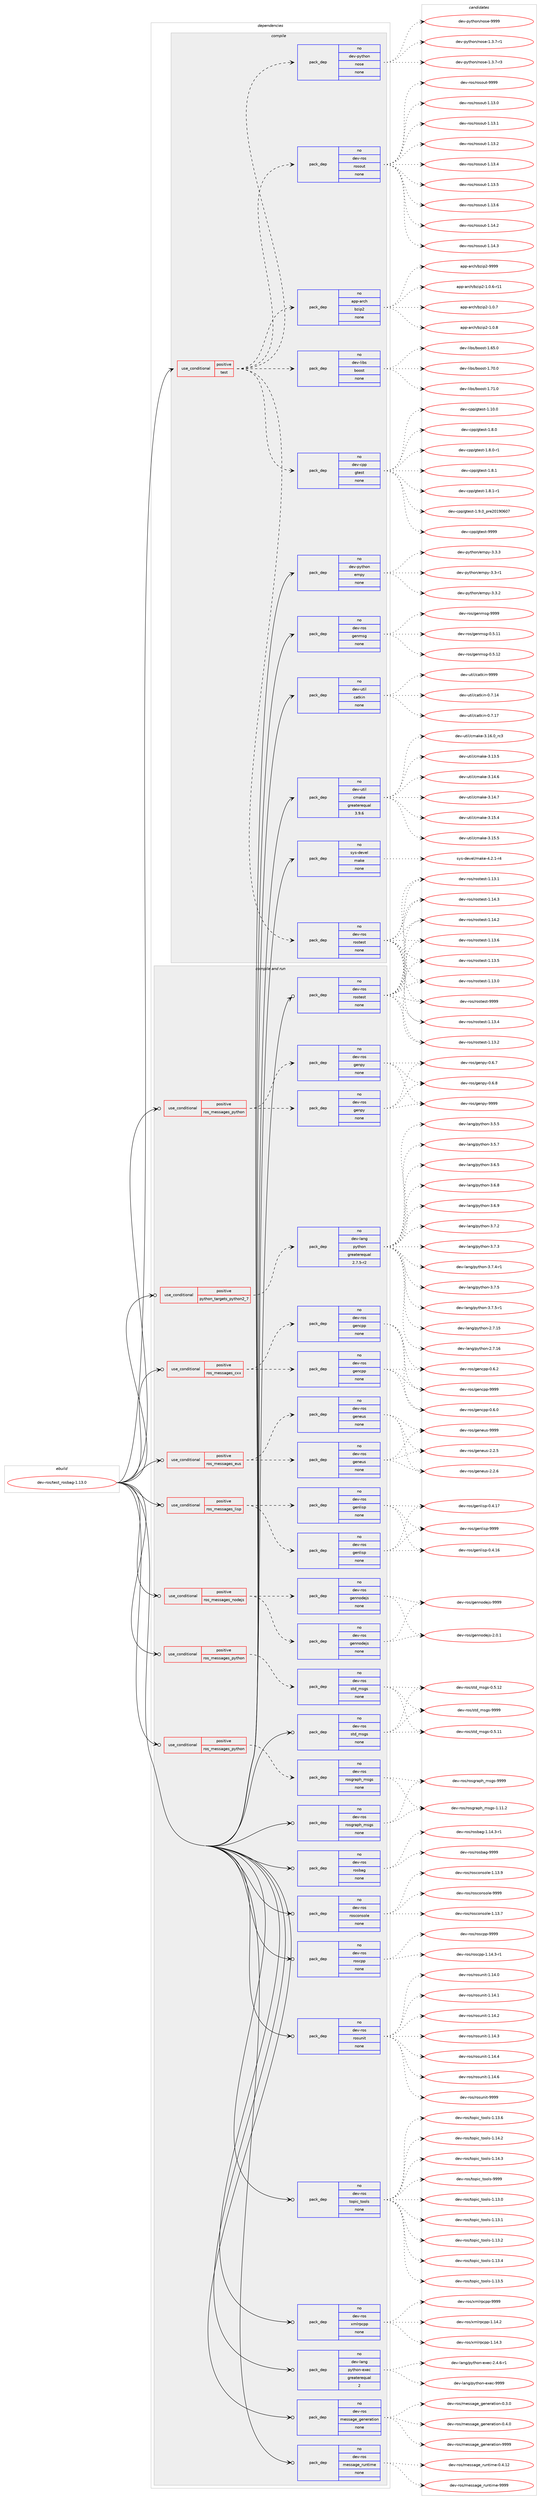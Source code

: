 digraph prolog {

# *************
# Graph options
# *************

newrank=true;
concentrate=true;
compound=true;
graph [rankdir=LR,fontname=Helvetica,fontsize=10,ranksep=1.5];#, ranksep=2.5, nodesep=0.2];
edge  [arrowhead=vee];
node  [fontname=Helvetica,fontsize=10];

# **********
# The ebuild
# **********

subgraph cluster_leftcol {
color=gray;
rank=same;
label=<<i>ebuild</i>>;
id [label="dev-ros/test_rosbag-1.13.0", color=red, width=4, href="../dev-ros/test_rosbag-1.13.0.svg"];
}

# ****************
# The dependencies
# ****************

subgraph cluster_midcol {
color=gray;
label=<<i>dependencies</i>>;
subgraph cluster_compile {
fillcolor="#eeeeee";
style=filled;
label=<<i>compile</i>>;
subgraph cond155641 {
dependency668220 [label=<<TABLE BORDER="0" CELLBORDER="1" CELLSPACING="0" CELLPADDING="4"><TR><TD ROWSPAN="3" CELLPADDING="10">use_conditional</TD></TR><TR><TD>positive</TD></TR><TR><TD>test</TD></TR></TABLE>>, shape=none, color=red];
subgraph pack500673 {
dependency668221 [label=<<TABLE BORDER="0" CELLBORDER="1" CELLSPACING="0" CELLPADDING="4" WIDTH="220"><TR><TD ROWSPAN="6" CELLPADDING="30">pack_dep</TD></TR><TR><TD WIDTH="110">no</TD></TR><TR><TD>dev-libs</TD></TR><TR><TD>boost</TD></TR><TR><TD>none</TD></TR><TR><TD></TD></TR></TABLE>>, shape=none, color=blue];
}
dependency668220:e -> dependency668221:w [weight=20,style="dashed",arrowhead="vee"];
subgraph pack500674 {
dependency668222 [label=<<TABLE BORDER="0" CELLBORDER="1" CELLSPACING="0" CELLPADDING="4" WIDTH="220"><TR><TD ROWSPAN="6" CELLPADDING="30">pack_dep</TD></TR><TR><TD WIDTH="110">no</TD></TR><TR><TD>app-arch</TD></TR><TR><TD>bzip2</TD></TR><TR><TD>none</TD></TR><TR><TD></TD></TR></TABLE>>, shape=none, color=blue];
}
dependency668220:e -> dependency668222:w [weight=20,style="dashed",arrowhead="vee"];
subgraph pack500675 {
dependency668223 [label=<<TABLE BORDER="0" CELLBORDER="1" CELLSPACING="0" CELLPADDING="4" WIDTH="220"><TR><TD ROWSPAN="6" CELLPADDING="30">pack_dep</TD></TR><TR><TD WIDTH="110">no</TD></TR><TR><TD>dev-ros</TD></TR><TR><TD>rosout</TD></TR><TR><TD>none</TD></TR><TR><TD></TD></TR></TABLE>>, shape=none, color=blue];
}
dependency668220:e -> dependency668223:w [weight=20,style="dashed",arrowhead="vee"];
subgraph pack500676 {
dependency668224 [label=<<TABLE BORDER="0" CELLBORDER="1" CELLSPACING="0" CELLPADDING="4" WIDTH="220"><TR><TD ROWSPAN="6" CELLPADDING="30">pack_dep</TD></TR><TR><TD WIDTH="110">no</TD></TR><TR><TD>dev-python</TD></TR><TR><TD>nose</TD></TR><TR><TD>none</TD></TR><TR><TD></TD></TR></TABLE>>, shape=none, color=blue];
}
dependency668220:e -> dependency668224:w [weight=20,style="dashed",arrowhead="vee"];
subgraph pack500677 {
dependency668225 [label=<<TABLE BORDER="0" CELLBORDER="1" CELLSPACING="0" CELLPADDING="4" WIDTH="220"><TR><TD ROWSPAN="6" CELLPADDING="30">pack_dep</TD></TR><TR><TD WIDTH="110">no</TD></TR><TR><TD>dev-ros</TD></TR><TR><TD>rostest</TD></TR><TR><TD>none</TD></TR><TR><TD></TD></TR></TABLE>>, shape=none, color=blue];
}
dependency668220:e -> dependency668225:w [weight=20,style="dashed",arrowhead="vee"];
subgraph pack500678 {
dependency668226 [label=<<TABLE BORDER="0" CELLBORDER="1" CELLSPACING="0" CELLPADDING="4" WIDTH="220"><TR><TD ROWSPAN="6" CELLPADDING="30">pack_dep</TD></TR><TR><TD WIDTH="110">no</TD></TR><TR><TD>dev-cpp</TD></TR><TR><TD>gtest</TD></TR><TR><TD>none</TD></TR><TR><TD></TD></TR></TABLE>>, shape=none, color=blue];
}
dependency668220:e -> dependency668226:w [weight=20,style="dashed",arrowhead="vee"];
}
id:e -> dependency668220:w [weight=20,style="solid",arrowhead="vee"];
subgraph pack500679 {
dependency668227 [label=<<TABLE BORDER="0" CELLBORDER="1" CELLSPACING="0" CELLPADDING="4" WIDTH="220"><TR><TD ROWSPAN="6" CELLPADDING="30">pack_dep</TD></TR><TR><TD WIDTH="110">no</TD></TR><TR><TD>dev-python</TD></TR><TR><TD>empy</TD></TR><TR><TD>none</TD></TR><TR><TD></TD></TR></TABLE>>, shape=none, color=blue];
}
id:e -> dependency668227:w [weight=20,style="solid",arrowhead="vee"];
subgraph pack500680 {
dependency668228 [label=<<TABLE BORDER="0" CELLBORDER="1" CELLSPACING="0" CELLPADDING="4" WIDTH="220"><TR><TD ROWSPAN="6" CELLPADDING="30">pack_dep</TD></TR><TR><TD WIDTH="110">no</TD></TR><TR><TD>dev-ros</TD></TR><TR><TD>genmsg</TD></TR><TR><TD>none</TD></TR><TR><TD></TD></TR></TABLE>>, shape=none, color=blue];
}
id:e -> dependency668228:w [weight=20,style="solid",arrowhead="vee"];
subgraph pack500681 {
dependency668229 [label=<<TABLE BORDER="0" CELLBORDER="1" CELLSPACING="0" CELLPADDING="4" WIDTH="220"><TR><TD ROWSPAN="6" CELLPADDING="30">pack_dep</TD></TR><TR><TD WIDTH="110">no</TD></TR><TR><TD>dev-util</TD></TR><TR><TD>catkin</TD></TR><TR><TD>none</TD></TR><TR><TD></TD></TR></TABLE>>, shape=none, color=blue];
}
id:e -> dependency668229:w [weight=20,style="solid",arrowhead="vee"];
subgraph pack500682 {
dependency668230 [label=<<TABLE BORDER="0" CELLBORDER="1" CELLSPACING="0" CELLPADDING="4" WIDTH="220"><TR><TD ROWSPAN="6" CELLPADDING="30">pack_dep</TD></TR><TR><TD WIDTH="110">no</TD></TR><TR><TD>dev-util</TD></TR><TR><TD>cmake</TD></TR><TR><TD>greaterequal</TD></TR><TR><TD>3.9.6</TD></TR></TABLE>>, shape=none, color=blue];
}
id:e -> dependency668230:w [weight=20,style="solid",arrowhead="vee"];
subgraph pack500683 {
dependency668231 [label=<<TABLE BORDER="0" CELLBORDER="1" CELLSPACING="0" CELLPADDING="4" WIDTH="220"><TR><TD ROWSPAN="6" CELLPADDING="30">pack_dep</TD></TR><TR><TD WIDTH="110">no</TD></TR><TR><TD>sys-devel</TD></TR><TR><TD>make</TD></TR><TR><TD>none</TD></TR><TR><TD></TD></TR></TABLE>>, shape=none, color=blue];
}
id:e -> dependency668231:w [weight=20,style="solid",arrowhead="vee"];
}
subgraph cluster_compileandrun {
fillcolor="#eeeeee";
style=filled;
label=<<i>compile and run</i>>;
subgraph cond155642 {
dependency668232 [label=<<TABLE BORDER="0" CELLBORDER="1" CELLSPACING="0" CELLPADDING="4"><TR><TD ROWSPAN="3" CELLPADDING="10">use_conditional</TD></TR><TR><TD>positive</TD></TR><TR><TD>python_targets_python2_7</TD></TR></TABLE>>, shape=none, color=red];
subgraph pack500684 {
dependency668233 [label=<<TABLE BORDER="0" CELLBORDER="1" CELLSPACING="0" CELLPADDING="4" WIDTH="220"><TR><TD ROWSPAN="6" CELLPADDING="30">pack_dep</TD></TR><TR><TD WIDTH="110">no</TD></TR><TR><TD>dev-lang</TD></TR><TR><TD>python</TD></TR><TR><TD>greaterequal</TD></TR><TR><TD>2.7.5-r2</TD></TR></TABLE>>, shape=none, color=blue];
}
dependency668232:e -> dependency668233:w [weight=20,style="dashed",arrowhead="vee"];
}
id:e -> dependency668232:w [weight=20,style="solid",arrowhead="odotvee"];
subgraph cond155643 {
dependency668234 [label=<<TABLE BORDER="0" CELLBORDER="1" CELLSPACING="0" CELLPADDING="4"><TR><TD ROWSPAN="3" CELLPADDING="10">use_conditional</TD></TR><TR><TD>positive</TD></TR><TR><TD>ros_messages_cxx</TD></TR></TABLE>>, shape=none, color=red];
subgraph pack500685 {
dependency668235 [label=<<TABLE BORDER="0" CELLBORDER="1" CELLSPACING="0" CELLPADDING="4" WIDTH="220"><TR><TD ROWSPAN="6" CELLPADDING="30">pack_dep</TD></TR><TR><TD WIDTH="110">no</TD></TR><TR><TD>dev-ros</TD></TR><TR><TD>gencpp</TD></TR><TR><TD>none</TD></TR><TR><TD></TD></TR></TABLE>>, shape=none, color=blue];
}
dependency668234:e -> dependency668235:w [weight=20,style="dashed",arrowhead="vee"];
subgraph pack500686 {
dependency668236 [label=<<TABLE BORDER="0" CELLBORDER="1" CELLSPACING="0" CELLPADDING="4" WIDTH="220"><TR><TD ROWSPAN="6" CELLPADDING="30">pack_dep</TD></TR><TR><TD WIDTH="110">no</TD></TR><TR><TD>dev-ros</TD></TR><TR><TD>gencpp</TD></TR><TR><TD>none</TD></TR><TR><TD></TD></TR></TABLE>>, shape=none, color=blue];
}
dependency668234:e -> dependency668236:w [weight=20,style="dashed",arrowhead="vee"];
}
id:e -> dependency668234:w [weight=20,style="solid",arrowhead="odotvee"];
subgraph cond155644 {
dependency668237 [label=<<TABLE BORDER="0" CELLBORDER="1" CELLSPACING="0" CELLPADDING="4"><TR><TD ROWSPAN="3" CELLPADDING="10">use_conditional</TD></TR><TR><TD>positive</TD></TR><TR><TD>ros_messages_eus</TD></TR></TABLE>>, shape=none, color=red];
subgraph pack500687 {
dependency668238 [label=<<TABLE BORDER="0" CELLBORDER="1" CELLSPACING="0" CELLPADDING="4" WIDTH="220"><TR><TD ROWSPAN="6" CELLPADDING="30">pack_dep</TD></TR><TR><TD WIDTH="110">no</TD></TR><TR><TD>dev-ros</TD></TR><TR><TD>geneus</TD></TR><TR><TD>none</TD></TR><TR><TD></TD></TR></TABLE>>, shape=none, color=blue];
}
dependency668237:e -> dependency668238:w [weight=20,style="dashed",arrowhead="vee"];
subgraph pack500688 {
dependency668239 [label=<<TABLE BORDER="0" CELLBORDER="1" CELLSPACING="0" CELLPADDING="4" WIDTH="220"><TR><TD ROWSPAN="6" CELLPADDING="30">pack_dep</TD></TR><TR><TD WIDTH="110">no</TD></TR><TR><TD>dev-ros</TD></TR><TR><TD>geneus</TD></TR><TR><TD>none</TD></TR><TR><TD></TD></TR></TABLE>>, shape=none, color=blue];
}
dependency668237:e -> dependency668239:w [weight=20,style="dashed",arrowhead="vee"];
}
id:e -> dependency668237:w [weight=20,style="solid",arrowhead="odotvee"];
subgraph cond155645 {
dependency668240 [label=<<TABLE BORDER="0" CELLBORDER="1" CELLSPACING="0" CELLPADDING="4"><TR><TD ROWSPAN="3" CELLPADDING="10">use_conditional</TD></TR><TR><TD>positive</TD></TR><TR><TD>ros_messages_lisp</TD></TR></TABLE>>, shape=none, color=red];
subgraph pack500689 {
dependency668241 [label=<<TABLE BORDER="0" CELLBORDER="1" CELLSPACING="0" CELLPADDING="4" WIDTH="220"><TR><TD ROWSPAN="6" CELLPADDING="30">pack_dep</TD></TR><TR><TD WIDTH="110">no</TD></TR><TR><TD>dev-ros</TD></TR><TR><TD>genlisp</TD></TR><TR><TD>none</TD></TR><TR><TD></TD></TR></TABLE>>, shape=none, color=blue];
}
dependency668240:e -> dependency668241:w [weight=20,style="dashed",arrowhead="vee"];
subgraph pack500690 {
dependency668242 [label=<<TABLE BORDER="0" CELLBORDER="1" CELLSPACING="0" CELLPADDING="4" WIDTH="220"><TR><TD ROWSPAN="6" CELLPADDING="30">pack_dep</TD></TR><TR><TD WIDTH="110">no</TD></TR><TR><TD>dev-ros</TD></TR><TR><TD>genlisp</TD></TR><TR><TD>none</TD></TR><TR><TD></TD></TR></TABLE>>, shape=none, color=blue];
}
dependency668240:e -> dependency668242:w [weight=20,style="dashed",arrowhead="vee"];
}
id:e -> dependency668240:w [weight=20,style="solid",arrowhead="odotvee"];
subgraph cond155646 {
dependency668243 [label=<<TABLE BORDER="0" CELLBORDER="1" CELLSPACING="0" CELLPADDING="4"><TR><TD ROWSPAN="3" CELLPADDING="10">use_conditional</TD></TR><TR><TD>positive</TD></TR><TR><TD>ros_messages_nodejs</TD></TR></TABLE>>, shape=none, color=red];
subgraph pack500691 {
dependency668244 [label=<<TABLE BORDER="0" CELLBORDER="1" CELLSPACING="0" CELLPADDING="4" WIDTH="220"><TR><TD ROWSPAN="6" CELLPADDING="30">pack_dep</TD></TR><TR><TD WIDTH="110">no</TD></TR><TR><TD>dev-ros</TD></TR><TR><TD>gennodejs</TD></TR><TR><TD>none</TD></TR><TR><TD></TD></TR></TABLE>>, shape=none, color=blue];
}
dependency668243:e -> dependency668244:w [weight=20,style="dashed",arrowhead="vee"];
subgraph pack500692 {
dependency668245 [label=<<TABLE BORDER="0" CELLBORDER="1" CELLSPACING="0" CELLPADDING="4" WIDTH="220"><TR><TD ROWSPAN="6" CELLPADDING="30">pack_dep</TD></TR><TR><TD WIDTH="110">no</TD></TR><TR><TD>dev-ros</TD></TR><TR><TD>gennodejs</TD></TR><TR><TD>none</TD></TR><TR><TD></TD></TR></TABLE>>, shape=none, color=blue];
}
dependency668243:e -> dependency668245:w [weight=20,style="dashed",arrowhead="vee"];
}
id:e -> dependency668243:w [weight=20,style="solid",arrowhead="odotvee"];
subgraph cond155647 {
dependency668246 [label=<<TABLE BORDER="0" CELLBORDER="1" CELLSPACING="0" CELLPADDING="4"><TR><TD ROWSPAN="3" CELLPADDING="10">use_conditional</TD></TR><TR><TD>positive</TD></TR><TR><TD>ros_messages_python</TD></TR></TABLE>>, shape=none, color=red];
subgraph pack500693 {
dependency668247 [label=<<TABLE BORDER="0" CELLBORDER="1" CELLSPACING="0" CELLPADDING="4" WIDTH="220"><TR><TD ROWSPAN="6" CELLPADDING="30">pack_dep</TD></TR><TR><TD WIDTH="110">no</TD></TR><TR><TD>dev-ros</TD></TR><TR><TD>genpy</TD></TR><TR><TD>none</TD></TR><TR><TD></TD></TR></TABLE>>, shape=none, color=blue];
}
dependency668246:e -> dependency668247:w [weight=20,style="dashed",arrowhead="vee"];
subgraph pack500694 {
dependency668248 [label=<<TABLE BORDER="0" CELLBORDER="1" CELLSPACING="0" CELLPADDING="4" WIDTH="220"><TR><TD ROWSPAN="6" CELLPADDING="30">pack_dep</TD></TR><TR><TD WIDTH="110">no</TD></TR><TR><TD>dev-ros</TD></TR><TR><TD>genpy</TD></TR><TR><TD>none</TD></TR><TR><TD></TD></TR></TABLE>>, shape=none, color=blue];
}
dependency668246:e -> dependency668248:w [weight=20,style="dashed",arrowhead="vee"];
}
id:e -> dependency668246:w [weight=20,style="solid",arrowhead="odotvee"];
subgraph cond155648 {
dependency668249 [label=<<TABLE BORDER="0" CELLBORDER="1" CELLSPACING="0" CELLPADDING="4"><TR><TD ROWSPAN="3" CELLPADDING="10">use_conditional</TD></TR><TR><TD>positive</TD></TR><TR><TD>ros_messages_python</TD></TR></TABLE>>, shape=none, color=red];
subgraph pack500695 {
dependency668250 [label=<<TABLE BORDER="0" CELLBORDER="1" CELLSPACING="0" CELLPADDING="4" WIDTH="220"><TR><TD ROWSPAN="6" CELLPADDING="30">pack_dep</TD></TR><TR><TD WIDTH="110">no</TD></TR><TR><TD>dev-ros</TD></TR><TR><TD>rosgraph_msgs</TD></TR><TR><TD>none</TD></TR><TR><TD></TD></TR></TABLE>>, shape=none, color=blue];
}
dependency668249:e -> dependency668250:w [weight=20,style="dashed",arrowhead="vee"];
}
id:e -> dependency668249:w [weight=20,style="solid",arrowhead="odotvee"];
subgraph cond155649 {
dependency668251 [label=<<TABLE BORDER="0" CELLBORDER="1" CELLSPACING="0" CELLPADDING="4"><TR><TD ROWSPAN="3" CELLPADDING="10">use_conditional</TD></TR><TR><TD>positive</TD></TR><TR><TD>ros_messages_python</TD></TR></TABLE>>, shape=none, color=red];
subgraph pack500696 {
dependency668252 [label=<<TABLE BORDER="0" CELLBORDER="1" CELLSPACING="0" CELLPADDING="4" WIDTH="220"><TR><TD ROWSPAN="6" CELLPADDING="30">pack_dep</TD></TR><TR><TD WIDTH="110">no</TD></TR><TR><TD>dev-ros</TD></TR><TR><TD>std_msgs</TD></TR><TR><TD>none</TD></TR><TR><TD></TD></TR></TABLE>>, shape=none, color=blue];
}
dependency668251:e -> dependency668252:w [weight=20,style="dashed",arrowhead="vee"];
}
id:e -> dependency668251:w [weight=20,style="solid",arrowhead="odotvee"];
subgraph pack500697 {
dependency668253 [label=<<TABLE BORDER="0" CELLBORDER="1" CELLSPACING="0" CELLPADDING="4" WIDTH="220"><TR><TD ROWSPAN="6" CELLPADDING="30">pack_dep</TD></TR><TR><TD WIDTH="110">no</TD></TR><TR><TD>dev-lang</TD></TR><TR><TD>python-exec</TD></TR><TR><TD>greaterequal</TD></TR><TR><TD>2</TD></TR></TABLE>>, shape=none, color=blue];
}
id:e -> dependency668253:w [weight=20,style="solid",arrowhead="odotvee"];
subgraph pack500698 {
dependency668254 [label=<<TABLE BORDER="0" CELLBORDER="1" CELLSPACING="0" CELLPADDING="4" WIDTH="220"><TR><TD ROWSPAN="6" CELLPADDING="30">pack_dep</TD></TR><TR><TD WIDTH="110">no</TD></TR><TR><TD>dev-ros</TD></TR><TR><TD>message_generation</TD></TR><TR><TD>none</TD></TR><TR><TD></TD></TR></TABLE>>, shape=none, color=blue];
}
id:e -> dependency668254:w [weight=20,style="solid",arrowhead="odotvee"];
subgraph pack500699 {
dependency668255 [label=<<TABLE BORDER="0" CELLBORDER="1" CELLSPACING="0" CELLPADDING="4" WIDTH="220"><TR><TD ROWSPAN="6" CELLPADDING="30">pack_dep</TD></TR><TR><TD WIDTH="110">no</TD></TR><TR><TD>dev-ros</TD></TR><TR><TD>message_runtime</TD></TR><TR><TD>none</TD></TR><TR><TD></TD></TR></TABLE>>, shape=none, color=blue];
}
id:e -> dependency668255:w [weight=20,style="solid",arrowhead="odotvee"];
subgraph pack500700 {
dependency668256 [label=<<TABLE BORDER="0" CELLBORDER="1" CELLSPACING="0" CELLPADDING="4" WIDTH="220"><TR><TD ROWSPAN="6" CELLPADDING="30">pack_dep</TD></TR><TR><TD WIDTH="110">no</TD></TR><TR><TD>dev-ros</TD></TR><TR><TD>rosbag</TD></TR><TR><TD>none</TD></TR><TR><TD></TD></TR></TABLE>>, shape=none, color=blue];
}
id:e -> dependency668256:w [weight=20,style="solid",arrowhead="odotvee"];
subgraph pack500701 {
dependency668257 [label=<<TABLE BORDER="0" CELLBORDER="1" CELLSPACING="0" CELLPADDING="4" WIDTH="220"><TR><TD ROWSPAN="6" CELLPADDING="30">pack_dep</TD></TR><TR><TD WIDTH="110">no</TD></TR><TR><TD>dev-ros</TD></TR><TR><TD>rosconsole</TD></TR><TR><TD>none</TD></TR><TR><TD></TD></TR></TABLE>>, shape=none, color=blue];
}
id:e -> dependency668257:w [weight=20,style="solid",arrowhead="odotvee"];
subgraph pack500702 {
dependency668258 [label=<<TABLE BORDER="0" CELLBORDER="1" CELLSPACING="0" CELLPADDING="4" WIDTH="220"><TR><TD ROWSPAN="6" CELLPADDING="30">pack_dep</TD></TR><TR><TD WIDTH="110">no</TD></TR><TR><TD>dev-ros</TD></TR><TR><TD>roscpp</TD></TR><TR><TD>none</TD></TR><TR><TD></TD></TR></TABLE>>, shape=none, color=blue];
}
id:e -> dependency668258:w [weight=20,style="solid",arrowhead="odotvee"];
subgraph pack500703 {
dependency668259 [label=<<TABLE BORDER="0" CELLBORDER="1" CELLSPACING="0" CELLPADDING="4" WIDTH="220"><TR><TD ROWSPAN="6" CELLPADDING="30">pack_dep</TD></TR><TR><TD WIDTH="110">no</TD></TR><TR><TD>dev-ros</TD></TR><TR><TD>rosgraph_msgs</TD></TR><TR><TD>none</TD></TR><TR><TD></TD></TR></TABLE>>, shape=none, color=blue];
}
id:e -> dependency668259:w [weight=20,style="solid",arrowhead="odotvee"];
subgraph pack500704 {
dependency668260 [label=<<TABLE BORDER="0" CELLBORDER="1" CELLSPACING="0" CELLPADDING="4" WIDTH="220"><TR><TD ROWSPAN="6" CELLPADDING="30">pack_dep</TD></TR><TR><TD WIDTH="110">no</TD></TR><TR><TD>dev-ros</TD></TR><TR><TD>rostest</TD></TR><TR><TD>none</TD></TR><TR><TD></TD></TR></TABLE>>, shape=none, color=blue];
}
id:e -> dependency668260:w [weight=20,style="solid",arrowhead="odotvee"];
subgraph pack500705 {
dependency668261 [label=<<TABLE BORDER="0" CELLBORDER="1" CELLSPACING="0" CELLPADDING="4" WIDTH="220"><TR><TD ROWSPAN="6" CELLPADDING="30">pack_dep</TD></TR><TR><TD WIDTH="110">no</TD></TR><TR><TD>dev-ros</TD></TR><TR><TD>rosunit</TD></TR><TR><TD>none</TD></TR><TR><TD></TD></TR></TABLE>>, shape=none, color=blue];
}
id:e -> dependency668261:w [weight=20,style="solid",arrowhead="odotvee"];
subgraph pack500706 {
dependency668262 [label=<<TABLE BORDER="0" CELLBORDER="1" CELLSPACING="0" CELLPADDING="4" WIDTH="220"><TR><TD ROWSPAN="6" CELLPADDING="30">pack_dep</TD></TR><TR><TD WIDTH="110">no</TD></TR><TR><TD>dev-ros</TD></TR><TR><TD>std_msgs</TD></TR><TR><TD>none</TD></TR><TR><TD></TD></TR></TABLE>>, shape=none, color=blue];
}
id:e -> dependency668262:w [weight=20,style="solid",arrowhead="odotvee"];
subgraph pack500707 {
dependency668263 [label=<<TABLE BORDER="0" CELLBORDER="1" CELLSPACING="0" CELLPADDING="4" WIDTH="220"><TR><TD ROWSPAN="6" CELLPADDING="30">pack_dep</TD></TR><TR><TD WIDTH="110">no</TD></TR><TR><TD>dev-ros</TD></TR><TR><TD>topic_tools</TD></TR><TR><TD>none</TD></TR><TR><TD></TD></TR></TABLE>>, shape=none, color=blue];
}
id:e -> dependency668263:w [weight=20,style="solid",arrowhead="odotvee"];
subgraph pack500708 {
dependency668264 [label=<<TABLE BORDER="0" CELLBORDER="1" CELLSPACING="0" CELLPADDING="4" WIDTH="220"><TR><TD ROWSPAN="6" CELLPADDING="30">pack_dep</TD></TR><TR><TD WIDTH="110">no</TD></TR><TR><TD>dev-ros</TD></TR><TR><TD>xmlrpcpp</TD></TR><TR><TD>none</TD></TR><TR><TD></TD></TR></TABLE>>, shape=none, color=blue];
}
id:e -> dependency668264:w [weight=20,style="solid",arrowhead="odotvee"];
}
subgraph cluster_run {
fillcolor="#eeeeee";
style=filled;
label=<<i>run</i>>;
}
}

# **************
# The candidates
# **************

subgraph cluster_choices {
rank=same;
color=gray;
label=<<i>candidates</i>>;

subgraph choice500673 {
color=black;
nodesep=1;
choice1001011184510810598115479811111111511645494654534648 [label="dev-libs/boost-1.65.0", color=red, width=4,href="../dev-libs/boost-1.65.0.svg"];
choice1001011184510810598115479811111111511645494655484648 [label="dev-libs/boost-1.70.0", color=red, width=4,href="../dev-libs/boost-1.70.0.svg"];
choice1001011184510810598115479811111111511645494655494648 [label="dev-libs/boost-1.71.0", color=red, width=4,href="../dev-libs/boost-1.71.0.svg"];
dependency668221:e -> choice1001011184510810598115479811111111511645494654534648:w [style=dotted,weight="100"];
dependency668221:e -> choice1001011184510810598115479811111111511645494655484648:w [style=dotted,weight="100"];
dependency668221:e -> choice1001011184510810598115479811111111511645494655494648:w [style=dotted,weight="100"];
}
subgraph choice500674 {
color=black;
nodesep=1;
choice97112112459711499104479812210511250454946484654451144949 [label="app-arch/bzip2-1.0.6-r11", color=red, width=4,href="../app-arch/bzip2-1.0.6-r11.svg"];
choice97112112459711499104479812210511250454946484655 [label="app-arch/bzip2-1.0.7", color=red, width=4,href="../app-arch/bzip2-1.0.7.svg"];
choice97112112459711499104479812210511250454946484656 [label="app-arch/bzip2-1.0.8", color=red, width=4,href="../app-arch/bzip2-1.0.8.svg"];
choice971121124597114991044798122105112504557575757 [label="app-arch/bzip2-9999", color=red, width=4,href="../app-arch/bzip2-9999.svg"];
dependency668222:e -> choice97112112459711499104479812210511250454946484654451144949:w [style=dotted,weight="100"];
dependency668222:e -> choice97112112459711499104479812210511250454946484655:w [style=dotted,weight="100"];
dependency668222:e -> choice97112112459711499104479812210511250454946484656:w [style=dotted,weight="100"];
dependency668222:e -> choice971121124597114991044798122105112504557575757:w [style=dotted,weight="100"];
}
subgraph choice500675 {
color=black;
nodesep=1;
choice100101118451141111154711411111511111711645494649514648 [label="dev-ros/rosout-1.13.0", color=red, width=4,href="../dev-ros/rosout-1.13.0.svg"];
choice100101118451141111154711411111511111711645494649514649 [label="dev-ros/rosout-1.13.1", color=red, width=4,href="../dev-ros/rosout-1.13.1.svg"];
choice100101118451141111154711411111511111711645494649514650 [label="dev-ros/rosout-1.13.2", color=red, width=4,href="../dev-ros/rosout-1.13.2.svg"];
choice100101118451141111154711411111511111711645494649514652 [label="dev-ros/rosout-1.13.4", color=red, width=4,href="../dev-ros/rosout-1.13.4.svg"];
choice100101118451141111154711411111511111711645494649514653 [label="dev-ros/rosout-1.13.5", color=red, width=4,href="../dev-ros/rosout-1.13.5.svg"];
choice100101118451141111154711411111511111711645494649514654 [label="dev-ros/rosout-1.13.6", color=red, width=4,href="../dev-ros/rosout-1.13.6.svg"];
choice100101118451141111154711411111511111711645494649524650 [label="dev-ros/rosout-1.14.2", color=red, width=4,href="../dev-ros/rosout-1.14.2.svg"];
choice100101118451141111154711411111511111711645494649524651 [label="dev-ros/rosout-1.14.3", color=red, width=4,href="../dev-ros/rosout-1.14.3.svg"];
choice10010111845114111115471141111151111171164557575757 [label="dev-ros/rosout-9999", color=red, width=4,href="../dev-ros/rosout-9999.svg"];
dependency668223:e -> choice100101118451141111154711411111511111711645494649514648:w [style=dotted,weight="100"];
dependency668223:e -> choice100101118451141111154711411111511111711645494649514649:w [style=dotted,weight="100"];
dependency668223:e -> choice100101118451141111154711411111511111711645494649514650:w [style=dotted,weight="100"];
dependency668223:e -> choice100101118451141111154711411111511111711645494649514652:w [style=dotted,weight="100"];
dependency668223:e -> choice100101118451141111154711411111511111711645494649514653:w [style=dotted,weight="100"];
dependency668223:e -> choice100101118451141111154711411111511111711645494649514654:w [style=dotted,weight="100"];
dependency668223:e -> choice100101118451141111154711411111511111711645494649524650:w [style=dotted,weight="100"];
dependency668223:e -> choice100101118451141111154711411111511111711645494649524651:w [style=dotted,weight="100"];
dependency668223:e -> choice10010111845114111115471141111151111171164557575757:w [style=dotted,weight="100"];
}
subgraph choice500676 {
color=black;
nodesep=1;
choice10010111845112121116104111110471101111151014549465146554511449 [label="dev-python/nose-1.3.7-r1", color=red, width=4,href="../dev-python/nose-1.3.7-r1.svg"];
choice10010111845112121116104111110471101111151014549465146554511451 [label="dev-python/nose-1.3.7-r3", color=red, width=4,href="../dev-python/nose-1.3.7-r3.svg"];
choice10010111845112121116104111110471101111151014557575757 [label="dev-python/nose-9999", color=red, width=4,href="../dev-python/nose-9999.svg"];
dependency668224:e -> choice10010111845112121116104111110471101111151014549465146554511449:w [style=dotted,weight="100"];
dependency668224:e -> choice10010111845112121116104111110471101111151014549465146554511451:w [style=dotted,weight="100"];
dependency668224:e -> choice10010111845112121116104111110471101111151014557575757:w [style=dotted,weight="100"];
}
subgraph choice500677 {
color=black;
nodesep=1;
choice100101118451141111154711411111511610111511645494649514648 [label="dev-ros/rostest-1.13.0", color=red, width=4,href="../dev-ros/rostest-1.13.0.svg"];
choice100101118451141111154711411111511610111511645494649514649 [label="dev-ros/rostest-1.13.1", color=red, width=4,href="../dev-ros/rostest-1.13.1.svg"];
choice100101118451141111154711411111511610111511645494649514650 [label="dev-ros/rostest-1.13.2", color=red, width=4,href="../dev-ros/rostest-1.13.2.svg"];
choice100101118451141111154711411111511610111511645494649514652 [label="dev-ros/rostest-1.13.4", color=red, width=4,href="../dev-ros/rostest-1.13.4.svg"];
choice100101118451141111154711411111511610111511645494649514653 [label="dev-ros/rostest-1.13.5", color=red, width=4,href="../dev-ros/rostest-1.13.5.svg"];
choice100101118451141111154711411111511610111511645494649514654 [label="dev-ros/rostest-1.13.6", color=red, width=4,href="../dev-ros/rostest-1.13.6.svg"];
choice100101118451141111154711411111511610111511645494649524650 [label="dev-ros/rostest-1.14.2", color=red, width=4,href="../dev-ros/rostest-1.14.2.svg"];
choice100101118451141111154711411111511610111511645494649524651 [label="dev-ros/rostest-1.14.3", color=red, width=4,href="../dev-ros/rostest-1.14.3.svg"];
choice10010111845114111115471141111151161011151164557575757 [label="dev-ros/rostest-9999", color=red, width=4,href="../dev-ros/rostest-9999.svg"];
dependency668225:e -> choice100101118451141111154711411111511610111511645494649514648:w [style=dotted,weight="100"];
dependency668225:e -> choice100101118451141111154711411111511610111511645494649514649:w [style=dotted,weight="100"];
dependency668225:e -> choice100101118451141111154711411111511610111511645494649514650:w [style=dotted,weight="100"];
dependency668225:e -> choice100101118451141111154711411111511610111511645494649514652:w [style=dotted,weight="100"];
dependency668225:e -> choice100101118451141111154711411111511610111511645494649514653:w [style=dotted,weight="100"];
dependency668225:e -> choice100101118451141111154711411111511610111511645494649514654:w [style=dotted,weight="100"];
dependency668225:e -> choice100101118451141111154711411111511610111511645494649524650:w [style=dotted,weight="100"];
dependency668225:e -> choice100101118451141111154711411111511610111511645494649524651:w [style=dotted,weight="100"];
dependency668225:e -> choice10010111845114111115471141111151161011151164557575757:w [style=dotted,weight="100"];
}
subgraph choice500678 {
color=black;
nodesep=1;
choice10010111845991121124710311610111511645494649484648 [label="dev-cpp/gtest-1.10.0", color=red, width=4,href="../dev-cpp/gtest-1.10.0.svg"];
choice100101118459911211247103116101115116454946564648 [label="dev-cpp/gtest-1.8.0", color=red, width=4,href="../dev-cpp/gtest-1.8.0.svg"];
choice1001011184599112112471031161011151164549465646484511449 [label="dev-cpp/gtest-1.8.0-r1", color=red, width=4,href="../dev-cpp/gtest-1.8.0-r1.svg"];
choice100101118459911211247103116101115116454946564649 [label="dev-cpp/gtest-1.8.1", color=red, width=4,href="../dev-cpp/gtest-1.8.1.svg"];
choice1001011184599112112471031161011151164549465646494511449 [label="dev-cpp/gtest-1.8.1-r1", color=red, width=4,href="../dev-cpp/gtest-1.8.1-r1.svg"];
choice100101118459911211247103116101115116454946574648951121141015048495748544855 [label="dev-cpp/gtest-1.9.0_pre20190607", color=red, width=4,href="../dev-cpp/gtest-1.9.0_pre20190607.svg"];
choice1001011184599112112471031161011151164557575757 [label="dev-cpp/gtest-9999", color=red, width=4,href="../dev-cpp/gtest-9999.svg"];
dependency668226:e -> choice10010111845991121124710311610111511645494649484648:w [style=dotted,weight="100"];
dependency668226:e -> choice100101118459911211247103116101115116454946564648:w [style=dotted,weight="100"];
dependency668226:e -> choice1001011184599112112471031161011151164549465646484511449:w [style=dotted,weight="100"];
dependency668226:e -> choice100101118459911211247103116101115116454946564649:w [style=dotted,weight="100"];
dependency668226:e -> choice1001011184599112112471031161011151164549465646494511449:w [style=dotted,weight="100"];
dependency668226:e -> choice100101118459911211247103116101115116454946574648951121141015048495748544855:w [style=dotted,weight="100"];
dependency668226:e -> choice1001011184599112112471031161011151164557575757:w [style=dotted,weight="100"];
}
subgraph choice500679 {
color=black;
nodesep=1;
choice1001011184511212111610411111047101109112121455146514511449 [label="dev-python/empy-3.3-r1", color=red, width=4,href="../dev-python/empy-3.3-r1.svg"];
choice1001011184511212111610411111047101109112121455146514650 [label="dev-python/empy-3.3.2", color=red, width=4,href="../dev-python/empy-3.3.2.svg"];
choice1001011184511212111610411111047101109112121455146514651 [label="dev-python/empy-3.3.3", color=red, width=4,href="../dev-python/empy-3.3.3.svg"];
dependency668227:e -> choice1001011184511212111610411111047101109112121455146514511449:w [style=dotted,weight="100"];
dependency668227:e -> choice1001011184511212111610411111047101109112121455146514650:w [style=dotted,weight="100"];
dependency668227:e -> choice1001011184511212111610411111047101109112121455146514651:w [style=dotted,weight="100"];
}
subgraph choice500680 {
color=black;
nodesep=1;
choice100101118451141111154710310111010911510345484653464949 [label="dev-ros/genmsg-0.5.11", color=red, width=4,href="../dev-ros/genmsg-0.5.11.svg"];
choice100101118451141111154710310111010911510345484653464950 [label="dev-ros/genmsg-0.5.12", color=red, width=4,href="../dev-ros/genmsg-0.5.12.svg"];
choice10010111845114111115471031011101091151034557575757 [label="dev-ros/genmsg-9999", color=red, width=4,href="../dev-ros/genmsg-9999.svg"];
dependency668228:e -> choice100101118451141111154710310111010911510345484653464949:w [style=dotted,weight="100"];
dependency668228:e -> choice100101118451141111154710310111010911510345484653464950:w [style=dotted,weight="100"];
dependency668228:e -> choice10010111845114111115471031011101091151034557575757:w [style=dotted,weight="100"];
}
subgraph choice500681 {
color=black;
nodesep=1;
choice1001011184511711610510847999711610710511045484655464952 [label="dev-util/catkin-0.7.14", color=red, width=4,href="../dev-util/catkin-0.7.14.svg"];
choice1001011184511711610510847999711610710511045484655464955 [label="dev-util/catkin-0.7.17", color=red, width=4,href="../dev-util/catkin-0.7.17.svg"];
choice100101118451171161051084799971161071051104557575757 [label="dev-util/catkin-9999", color=red, width=4,href="../dev-util/catkin-9999.svg"];
dependency668229:e -> choice1001011184511711610510847999711610710511045484655464952:w [style=dotted,weight="100"];
dependency668229:e -> choice1001011184511711610510847999711610710511045484655464955:w [style=dotted,weight="100"];
dependency668229:e -> choice100101118451171161051084799971161071051104557575757:w [style=dotted,weight="100"];
}
subgraph choice500682 {
color=black;
nodesep=1;
choice1001011184511711610510847991099710710145514649514653 [label="dev-util/cmake-3.13.5", color=red, width=4,href="../dev-util/cmake-3.13.5.svg"];
choice1001011184511711610510847991099710710145514649524654 [label="dev-util/cmake-3.14.6", color=red, width=4,href="../dev-util/cmake-3.14.6.svg"];
choice1001011184511711610510847991099710710145514649524655 [label="dev-util/cmake-3.14.7", color=red, width=4,href="../dev-util/cmake-3.14.7.svg"];
choice1001011184511711610510847991099710710145514649534652 [label="dev-util/cmake-3.15.4", color=red, width=4,href="../dev-util/cmake-3.15.4.svg"];
choice1001011184511711610510847991099710710145514649534653 [label="dev-util/cmake-3.15.5", color=red, width=4,href="../dev-util/cmake-3.15.5.svg"];
choice1001011184511711610510847991099710710145514649544648951149951 [label="dev-util/cmake-3.16.0_rc3", color=red, width=4,href="../dev-util/cmake-3.16.0_rc3.svg"];
dependency668230:e -> choice1001011184511711610510847991099710710145514649514653:w [style=dotted,weight="100"];
dependency668230:e -> choice1001011184511711610510847991099710710145514649524654:w [style=dotted,weight="100"];
dependency668230:e -> choice1001011184511711610510847991099710710145514649524655:w [style=dotted,weight="100"];
dependency668230:e -> choice1001011184511711610510847991099710710145514649534652:w [style=dotted,weight="100"];
dependency668230:e -> choice1001011184511711610510847991099710710145514649534653:w [style=dotted,weight="100"];
dependency668230:e -> choice1001011184511711610510847991099710710145514649544648951149951:w [style=dotted,weight="100"];
}
subgraph choice500683 {
color=black;
nodesep=1;
choice1151211154510010111810110847109971071014552465046494511452 [label="sys-devel/make-4.2.1-r4", color=red, width=4,href="../sys-devel/make-4.2.1-r4.svg"];
dependency668231:e -> choice1151211154510010111810110847109971071014552465046494511452:w [style=dotted,weight="100"];
}
subgraph choice500684 {
color=black;
nodesep=1;
choice10010111845108971101034711212111610411111045504655464953 [label="dev-lang/python-2.7.15", color=red, width=4,href="../dev-lang/python-2.7.15.svg"];
choice10010111845108971101034711212111610411111045504655464954 [label="dev-lang/python-2.7.16", color=red, width=4,href="../dev-lang/python-2.7.16.svg"];
choice100101118451089711010347112121116104111110455146534653 [label="dev-lang/python-3.5.5", color=red, width=4,href="../dev-lang/python-3.5.5.svg"];
choice100101118451089711010347112121116104111110455146534655 [label="dev-lang/python-3.5.7", color=red, width=4,href="../dev-lang/python-3.5.7.svg"];
choice100101118451089711010347112121116104111110455146544653 [label="dev-lang/python-3.6.5", color=red, width=4,href="../dev-lang/python-3.6.5.svg"];
choice100101118451089711010347112121116104111110455146544656 [label="dev-lang/python-3.6.8", color=red, width=4,href="../dev-lang/python-3.6.8.svg"];
choice100101118451089711010347112121116104111110455146544657 [label="dev-lang/python-3.6.9", color=red, width=4,href="../dev-lang/python-3.6.9.svg"];
choice100101118451089711010347112121116104111110455146554650 [label="dev-lang/python-3.7.2", color=red, width=4,href="../dev-lang/python-3.7.2.svg"];
choice100101118451089711010347112121116104111110455146554651 [label="dev-lang/python-3.7.3", color=red, width=4,href="../dev-lang/python-3.7.3.svg"];
choice1001011184510897110103471121211161041111104551465546524511449 [label="dev-lang/python-3.7.4-r1", color=red, width=4,href="../dev-lang/python-3.7.4-r1.svg"];
choice100101118451089711010347112121116104111110455146554653 [label="dev-lang/python-3.7.5", color=red, width=4,href="../dev-lang/python-3.7.5.svg"];
choice1001011184510897110103471121211161041111104551465546534511449 [label="dev-lang/python-3.7.5-r1", color=red, width=4,href="../dev-lang/python-3.7.5-r1.svg"];
dependency668233:e -> choice10010111845108971101034711212111610411111045504655464953:w [style=dotted,weight="100"];
dependency668233:e -> choice10010111845108971101034711212111610411111045504655464954:w [style=dotted,weight="100"];
dependency668233:e -> choice100101118451089711010347112121116104111110455146534653:w [style=dotted,weight="100"];
dependency668233:e -> choice100101118451089711010347112121116104111110455146534655:w [style=dotted,weight="100"];
dependency668233:e -> choice100101118451089711010347112121116104111110455146544653:w [style=dotted,weight="100"];
dependency668233:e -> choice100101118451089711010347112121116104111110455146544656:w [style=dotted,weight="100"];
dependency668233:e -> choice100101118451089711010347112121116104111110455146544657:w [style=dotted,weight="100"];
dependency668233:e -> choice100101118451089711010347112121116104111110455146554650:w [style=dotted,weight="100"];
dependency668233:e -> choice100101118451089711010347112121116104111110455146554651:w [style=dotted,weight="100"];
dependency668233:e -> choice1001011184510897110103471121211161041111104551465546524511449:w [style=dotted,weight="100"];
dependency668233:e -> choice100101118451089711010347112121116104111110455146554653:w [style=dotted,weight="100"];
dependency668233:e -> choice1001011184510897110103471121211161041111104551465546534511449:w [style=dotted,weight="100"];
}
subgraph choice500685 {
color=black;
nodesep=1;
choice100101118451141111154710310111099112112454846544648 [label="dev-ros/gencpp-0.6.0", color=red, width=4,href="../dev-ros/gencpp-0.6.0.svg"];
choice100101118451141111154710310111099112112454846544650 [label="dev-ros/gencpp-0.6.2", color=red, width=4,href="../dev-ros/gencpp-0.6.2.svg"];
choice1001011184511411111547103101110991121124557575757 [label="dev-ros/gencpp-9999", color=red, width=4,href="../dev-ros/gencpp-9999.svg"];
dependency668235:e -> choice100101118451141111154710310111099112112454846544648:w [style=dotted,weight="100"];
dependency668235:e -> choice100101118451141111154710310111099112112454846544650:w [style=dotted,weight="100"];
dependency668235:e -> choice1001011184511411111547103101110991121124557575757:w [style=dotted,weight="100"];
}
subgraph choice500686 {
color=black;
nodesep=1;
choice100101118451141111154710310111099112112454846544648 [label="dev-ros/gencpp-0.6.0", color=red, width=4,href="../dev-ros/gencpp-0.6.0.svg"];
choice100101118451141111154710310111099112112454846544650 [label="dev-ros/gencpp-0.6.2", color=red, width=4,href="../dev-ros/gencpp-0.6.2.svg"];
choice1001011184511411111547103101110991121124557575757 [label="dev-ros/gencpp-9999", color=red, width=4,href="../dev-ros/gencpp-9999.svg"];
dependency668236:e -> choice100101118451141111154710310111099112112454846544648:w [style=dotted,weight="100"];
dependency668236:e -> choice100101118451141111154710310111099112112454846544650:w [style=dotted,weight="100"];
dependency668236:e -> choice1001011184511411111547103101110991121124557575757:w [style=dotted,weight="100"];
}
subgraph choice500687 {
color=black;
nodesep=1;
choice1001011184511411111547103101110101117115455046504653 [label="dev-ros/geneus-2.2.5", color=red, width=4,href="../dev-ros/geneus-2.2.5.svg"];
choice1001011184511411111547103101110101117115455046504654 [label="dev-ros/geneus-2.2.6", color=red, width=4,href="../dev-ros/geneus-2.2.6.svg"];
choice10010111845114111115471031011101011171154557575757 [label="dev-ros/geneus-9999", color=red, width=4,href="../dev-ros/geneus-9999.svg"];
dependency668238:e -> choice1001011184511411111547103101110101117115455046504653:w [style=dotted,weight="100"];
dependency668238:e -> choice1001011184511411111547103101110101117115455046504654:w [style=dotted,weight="100"];
dependency668238:e -> choice10010111845114111115471031011101011171154557575757:w [style=dotted,weight="100"];
}
subgraph choice500688 {
color=black;
nodesep=1;
choice1001011184511411111547103101110101117115455046504653 [label="dev-ros/geneus-2.2.5", color=red, width=4,href="../dev-ros/geneus-2.2.5.svg"];
choice1001011184511411111547103101110101117115455046504654 [label="dev-ros/geneus-2.2.6", color=red, width=4,href="../dev-ros/geneus-2.2.6.svg"];
choice10010111845114111115471031011101011171154557575757 [label="dev-ros/geneus-9999", color=red, width=4,href="../dev-ros/geneus-9999.svg"];
dependency668239:e -> choice1001011184511411111547103101110101117115455046504653:w [style=dotted,weight="100"];
dependency668239:e -> choice1001011184511411111547103101110101117115455046504654:w [style=dotted,weight="100"];
dependency668239:e -> choice10010111845114111115471031011101011171154557575757:w [style=dotted,weight="100"];
}
subgraph choice500689 {
color=black;
nodesep=1;
choice100101118451141111154710310111010810511511245484652464954 [label="dev-ros/genlisp-0.4.16", color=red, width=4,href="../dev-ros/genlisp-0.4.16.svg"];
choice100101118451141111154710310111010810511511245484652464955 [label="dev-ros/genlisp-0.4.17", color=red, width=4,href="../dev-ros/genlisp-0.4.17.svg"];
choice10010111845114111115471031011101081051151124557575757 [label="dev-ros/genlisp-9999", color=red, width=4,href="../dev-ros/genlisp-9999.svg"];
dependency668241:e -> choice100101118451141111154710310111010810511511245484652464954:w [style=dotted,weight="100"];
dependency668241:e -> choice100101118451141111154710310111010810511511245484652464955:w [style=dotted,weight="100"];
dependency668241:e -> choice10010111845114111115471031011101081051151124557575757:w [style=dotted,weight="100"];
}
subgraph choice500690 {
color=black;
nodesep=1;
choice100101118451141111154710310111010810511511245484652464954 [label="dev-ros/genlisp-0.4.16", color=red, width=4,href="../dev-ros/genlisp-0.4.16.svg"];
choice100101118451141111154710310111010810511511245484652464955 [label="dev-ros/genlisp-0.4.17", color=red, width=4,href="../dev-ros/genlisp-0.4.17.svg"];
choice10010111845114111115471031011101081051151124557575757 [label="dev-ros/genlisp-9999", color=red, width=4,href="../dev-ros/genlisp-9999.svg"];
dependency668242:e -> choice100101118451141111154710310111010810511511245484652464954:w [style=dotted,weight="100"];
dependency668242:e -> choice100101118451141111154710310111010810511511245484652464955:w [style=dotted,weight="100"];
dependency668242:e -> choice10010111845114111115471031011101081051151124557575757:w [style=dotted,weight="100"];
}
subgraph choice500691 {
color=black;
nodesep=1;
choice1001011184511411111547103101110110111100101106115455046484649 [label="dev-ros/gennodejs-2.0.1", color=red, width=4,href="../dev-ros/gennodejs-2.0.1.svg"];
choice10010111845114111115471031011101101111001011061154557575757 [label="dev-ros/gennodejs-9999", color=red, width=4,href="../dev-ros/gennodejs-9999.svg"];
dependency668244:e -> choice1001011184511411111547103101110110111100101106115455046484649:w [style=dotted,weight="100"];
dependency668244:e -> choice10010111845114111115471031011101101111001011061154557575757:w [style=dotted,weight="100"];
}
subgraph choice500692 {
color=black;
nodesep=1;
choice1001011184511411111547103101110110111100101106115455046484649 [label="dev-ros/gennodejs-2.0.1", color=red, width=4,href="../dev-ros/gennodejs-2.0.1.svg"];
choice10010111845114111115471031011101101111001011061154557575757 [label="dev-ros/gennodejs-9999", color=red, width=4,href="../dev-ros/gennodejs-9999.svg"];
dependency668245:e -> choice1001011184511411111547103101110110111100101106115455046484649:w [style=dotted,weight="100"];
dependency668245:e -> choice10010111845114111115471031011101101111001011061154557575757:w [style=dotted,weight="100"];
}
subgraph choice500693 {
color=black;
nodesep=1;
choice1001011184511411111547103101110112121454846544655 [label="dev-ros/genpy-0.6.7", color=red, width=4,href="../dev-ros/genpy-0.6.7.svg"];
choice1001011184511411111547103101110112121454846544656 [label="dev-ros/genpy-0.6.8", color=red, width=4,href="../dev-ros/genpy-0.6.8.svg"];
choice10010111845114111115471031011101121214557575757 [label="dev-ros/genpy-9999", color=red, width=4,href="../dev-ros/genpy-9999.svg"];
dependency668247:e -> choice1001011184511411111547103101110112121454846544655:w [style=dotted,weight="100"];
dependency668247:e -> choice1001011184511411111547103101110112121454846544656:w [style=dotted,weight="100"];
dependency668247:e -> choice10010111845114111115471031011101121214557575757:w [style=dotted,weight="100"];
}
subgraph choice500694 {
color=black;
nodesep=1;
choice1001011184511411111547103101110112121454846544655 [label="dev-ros/genpy-0.6.7", color=red, width=4,href="../dev-ros/genpy-0.6.7.svg"];
choice1001011184511411111547103101110112121454846544656 [label="dev-ros/genpy-0.6.8", color=red, width=4,href="../dev-ros/genpy-0.6.8.svg"];
choice10010111845114111115471031011101121214557575757 [label="dev-ros/genpy-9999", color=red, width=4,href="../dev-ros/genpy-9999.svg"];
dependency668248:e -> choice1001011184511411111547103101110112121454846544655:w [style=dotted,weight="100"];
dependency668248:e -> choice1001011184511411111547103101110112121454846544656:w [style=dotted,weight="100"];
dependency668248:e -> choice10010111845114111115471031011101121214557575757:w [style=dotted,weight="100"];
}
subgraph choice500695 {
color=black;
nodesep=1;
choice1001011184511411111547114111115103114971121049510911510311545494649494650 [label="dev-ros/rosgraph_msgs-1.11.2", color=red, width=4,href="../dev-ros/rosgraph_msgs-1.11.2.svg"];
choice100101118451141111154711411111510311497112104951091151031154557575757 [label="dev-ros/rosgraph_msgs-9999", color=red, width=4,href="../dev-ros/rosgraph_msgs-9999.svg"];
dependency668250:e -> choice1001011184511411111547114111115103114971121049510911510311545494649494650:w [style=dotted,weight="100"];
dependency668250:e -> choice100101118451141111154711411111510311497112104951091151031154557575757:w [style=dotted,weight="100"];
}
subgraph choice500696 {
color=black;
nodesep=1;
choice10010111845114111115471151161009510911510311545484653464949 [label="dev-ros/std_msgs-0.5.11", color=red, width=4,href="../dev-ros/std_msgs-0.5.11.svg"];
choice10010111845114111115471151161009510911510311545484653464950 [label="dev-ros/std_msgs-0.5.12", color=red, width=4,href="../dev-ros/std_msgs-0.5.12.svg"];
choice1001011184511411111547115116100951091151031154557575757 [label="dev-ros/std_msgs-9999", color=red, width=4,href="../dev-ros/std_msgs-9999.svg"];
dependency668252:e -> choice10010111845114111115471151161009510911510311545484653464949:w [style=dotted,weight="100"];
dependency668252:e -> choice10010111845114111115471151161009510911510311545484653464950:w [style=dotted,weight="100"];
dependency668252:e -> choice1001011184511411111547115116100951091151031154557575757:w [style=dotted,weight="100"];
}
subgraph choice500697 {
color=black;
nodesep=1;
choice10010111845108971101034711212111610411111045101120101994550465246544511449 [label="dev-lang/python-exec-2.4.6-r1", color=red, width=4,href="../dev-lang/python-exec-2.4.6-r1.svg"];
choice10010111845108971101034711212111610411111045101120101994557575757 [label="dev-lang/python-exec-9999", color=red, width=4,href="../dev-lang/python-exec-9999.svg"];
dependency668253:e -> choice10010111845108971101034711212111610411111045101120101994550465246544511449:w [style=dotted,weight="100"];
dependency668253:e -> choice10010111845108971101034711212111610411111045101120101994557575757:w [style=dotted,weight="100"];
}
subgraph choice500698 {
color=black;
nodesep=1;
choice1001011184511411111547109101115115971031019510310111010111497116105111110454846514648 [label="dev-ros/message_generation-0.3.0", color=red, width=4,href="../dev-ros/message_generation-0.3.0.svg"];
choice1001011184511411111547109101115115971031019510310111010111497116105111110454846524648 [label="dev-ros/message_generation-0.4.0", color=red, width=4,href="../dev-ros/message_generation-0.4.0.svg"];
choice10010111845114111115471091011151159710310195103101110101114971161051111104557575757 [label="dev-ros/message_generation-9999", color=red, width=4,href="../dev-ros/message_generation-9999.svg"];
dependency668254:e -> choice1001011184511411111547109101115115971031019510310111010111497116105111110454846514648:w [style=dotted,weight="100"];
dependency668254:e -> choice1001011184511411111547109101115115971031019510310111010111497116105111110454846524648:w [style=dotted,weight="100"];
dependency668254:e -> choice10010111845114111115471091011151159710310195103101110101114971161051111104557575757:w [style=dotted,weight="100"];
}
subgraph choice500699 {
color=black;
nodesep=1;
choice1001011184511411111547109101115115971031019511411711011610510910145484652464950 [label="dev-ros/message_runtime-0.4.12", color=red, width=4,href="../dev-ros/message_runtime-0.4.12.svg"];
choice100101118451141111154710910111511597103101951141171101161051091014557575757 [label="dev-ros/message_runtime-9999", color=red, width=4,href="../dev-ros/message_runtime-9999.svg"];
dependency668255:e -> choice1001011184511411111547109101115115971031019511411711011610510910145484652464950:w [style=dotted,weight="100"];
dependency668255:e -> choice100101118451141111154710910111511597103101951141171101161051091014557575757:w [style=dotted,weight="100"];
}
subgraph choice500700 {
color=black;
nodesep=1;
choice10010111845114111115471141111159897103454946495246514511449 [label="dev-ros/rosbag-1.14.3-r1", color=red, width=4,href="../dev-ros/rosbag-1.14.3-r1.svg"];
choice100101118451141111154711411111598971034557575757 [label="dev-ros/rosbag-9999", color=red, width=4,href="../dev-ros/rosbag-9999.svg"];
dependency668256:e -> choice10010111845114111115471141111159897103454946495246514511449:w [style=dotted,weight="100"];
dependency668256:e -> choice100101118451141111154711411111598971034557575757:w [style=dotted,weight="100"];
}
subgraph choice500701 {
color=black;
nodesep=1;
choice10010111845114111115471141111159911111011511110810145494649514655 [label="dev-ros/rosconsole-1.13.7", color=red, width=4,href="../dev-ros/rosconsole-1.13.7.svg"];
choice10010111845114111115471141111159911111011511110810145494649514657 [label="dev-ros/rosconsole-1.13.9", color=red, width=4,href="../dev-ros/rosconsole-1.13.9.svg"];
choice1001011184511411111547114111115991111101151111081014557575757 [label="dev-ros/rosconsole-9999", color=red, width=4,href="../dev-ros/rosconsole-9999.svg"];
dependency668257:e -> choice10010111845114111115471141111159911111011511110810145494649514655:w [style=dotted,weight="100"];
dependency668257:e -> choice10010111845114111115471141111159911111011511110810145494649514657:w [style=dotted,weight="100"];
dependency668257:e -> choice1001011184511411111547114111115991111101151111081014557575757:w [style=dotted,weight="100"];
}
subgraph choice500702 {
color=black;
nodesep=1;
choice100101118451141111154711411111599112112454946495246514511449 [label="dev-ros/roscpp-1.14.3-r1", color=red, width=4,href="../dev-ros/roscpp-1.14.3-r1.svg"];
choice1001011184511411111547114111115991121124557575757 [label="dev-ros/roscpp-9999", color=red, width=4,href="../dev-ros/roscpp-9999.svg"];
dependency668258:e -> choice100101118451141111154711411111599112112454946495246514511449:w [style=dotted,weight="100"];
dependency668258:e -> choice1001011184511411111547114111115991121124557575757:w [style=dotted,weight="100"];
}
subgraph choice500703 {
color=black;
nodesep=1;
choice1001011184511411111547114111115103114971121049510911510311545494649494650 [label="dev-ros/rosgraph_msgs-1.11.2", color=red, width=4,href="../dev-ros/rosgraph_msgs-1.11.2.svg"];
choice100101118451141111154711411111510311497112104951091151031154557575757 [label="dev-ros/rosgraph_msgs-9999", color=red, width=4,href="../dev-ros/rosgraph_msgs-9999.svg"];
dependency668259:e -> choice1001011184511411111547114111115103114971121049510911510311545494649494650:w [style=dotted,weight="100"];
dependency668259:e -> choice100101118451141111154711411111510311497112104951091151031154557575757:w [style=dotted,weight="100"];
}
subgraph choice500704 {
color=black;
nodesep=1;
choice100101118451141111154711411111511610111511645494649514648 [label="dev-ros/rostest-1.13.0", color=red, width=4,href="../dev-ros/rostest-1.13.0.svg"];
choice100101118451141111154711411111511610111511645494649514649 [label="dev-ros/rostest-1.13.1", color=red, width=4,href="../dev-ros/rostest-1.13.1.svg"];
choice100101118451141111154711411111511610111511645494649514650 [label="dev-ros/rostest-1.13.2", color=red, width=4,href="../dev-ros/rostest-1.13.2.svg"];
choice100101118451141111154711411111511610111511645494649514652 [label="dev-ros/rostest-1.13.4", color=red, width=4,href="../dev-ros/rostest-1.13.4.svg"];
choice100101118451141111154711411111511610111511645494649514653 [label="dev-ros/rostest-1.13.5", color=red, width=4,href="../dev-ros/rostest-1.13.5.svg"];
choice100101118451141111154711411111511610111511645494649514654 [label="dev-ros/rostest-1.13.6", color=red, width=4,href="../dev-ros/rostest-1.13.6.svg"];
choice100101118451141111154711411111511610111511645494649524650 [label="dev-ros/rostest-1.14.2", color=red, width=4,href="../dev-ros/rostest-1.14.2.svg"];
choice100101118451141111154711411111511610111511645494649524651 [label="dev-ros/rostest-1.14.3", color=red, width=4,href="../dev-ros/rostest-1.14.3.svg"];
choice10010111845114111115471141111151161011151164557575757 [label="dev-ros/rostest-9999", color=red, width=4,href="../dev-ros/rostest-9999.svg"];
dependency668260:e -> choice100101118451141111154711411111511610111511645494649514648:w [style=dotted,weight="100"];
dependency668260:e -> choice100101118451141111154711411111511610111511645494649514649:w [style=dotted,weight="100"];
dependency668260:e -> choice100101118451141111154711411111511610111511645494649514650:w [style=dotted,weight="100"];
dependency668260:e -> choice100101118451141111154711411111511610111511645494649514652:w [style=dotted,weight="100"];
dependency668260:e -> choice100101118451141111154711411111511610111511645494649514653:w [style=dotted,weight="100"];
dependency668260:e -> choice100101118451141111154711411111511610111511645494649514654:w [style=dotted,weight="100"];
dependency668260:e -> choice100101118451141111154711411111511610111511645494649524650:w [style=dotted,weight="100"];
dependency668260:e -> choice100101118451141111154711411111511610111511645494649524651:w [style=dotted,weight="100"];
dependency668260:e -> choice10010111845114111115471141111151161011151164557575757:w [style=dotted,weight="100"];
}
subgraph choice500705 {
color=black;
nodesep=1;
choice100101118451141111154711411111511711010511645494649524648 [label="dev-ros/rosunit-1.14.0", color=red, width=4,href="../dev-ros/rosunit-1.14.0.svg"];
choice100101118451141111154711411111511711010511645494649524649 [label="dev-ros/rosunit-1.14.1", color=red, width=4,href="../dev-ros/rosunit-1.14.1.svg"];
choice100101118451141111154711411111511711010511645494649524650 [label="dev-ros/rosunit-1.14.2", color=red, width=4,href="../dev-ros/rosunit-1.14.2.svg"];
choice100101118451141111154711411111511711010511645494649524651 [label="dev-ros/rosunit-1.14.3", color=red, width=4,href="../dev-ros/rosunit-1.14.3.svg"];
choice100101118451141111154711411111511711010511645494649524652 [label="dev-ros/rosunit-1.14.4", color=red, width=4,href="../dev-ros/rosunit-1.14.4.svg"];
choice100101118451141111154711411111511711010511645494649524654 [label="dev-ros/rosunit-1.14.6", color=red, width=4,href="../dev-ros/rosunit-1.14.6.svg"];
choice10010111845114111115471141111151171101051164557575757 [label="dev-ros/rosunit-9999", color=red, width=4,href="../dev-ros/rosunit-9999.svg"];
dependency668261:e -> choice100101118451141111154711411111511711010511645494649524648:w [style=dotted,weight="100"];
dependency668261:e -> choice100101118451141111154711411111511711010511645494649524649:w [style=dotted,weight="100"];
dependency668261:e -> choice100101118451141111154711411111511711010511645494649524650:w [style=dotted,weight="100"];
dependency668261:e -> choice100101118451141111154711411111511711010511645494649524651:w [style=dotted,weight="100"];
dependency668261:e -> choice100101118451141111154711411111511711010511645494649524652:w [style=dotted,weight="100"];
dependency668261:e -> choice100101118451141111154711411111511711010511645494649524654:w [style=dotted,weight="100"];
dependency668261:e -> choice10010111845114111115471141111151171101051164557575757:w [style=dotted,weight="100"];
}
subgraph choice500706 {
color=black;
nodesep=1;
choice10010111845114111115471151161009510911510311545484653464949 [label="dev-ros/std_msgs-0.5.11", color=red, width=4,href="../dev-ros/std_msgs-0.5.11.svg"];
choice10010111845114111115471151161009510911510311545484653464950 [label="dev-ros/std_msgs-0.5.12", color=red, width=4,href="../dev-ros/std_msgs-0.5.12.svg"];
choice1001011184511411111547115116100951091151031154557575757 [label="dev-ros/std_msgs-9999", color=red, width=4,href="../dev-ros/std_msgs-9999.svg"];
dependency668262:e -> choice10010111845114111115471151161009510911510311545484653464949:w [style=dotted,weight="100"];
dependency668262:e -> choice10010111845114111115471151161009510911510311545484653464950:w [style=dotted,weight="100"];
dependency668262:e -> choice1001011184511411111547115116100951091151031154557575757:w [style=dotted,weight="100"];
}
subgraph choice500707 {
color=black;
nodesep=1;
choice1001011184511411111547116111112105999511611111110811545494649514648 [label="dev-ros/topic_tools-1.13.0", color=red, width=4,href="../dev-ros/topic_tools-1.13.0.svg"];
choice1001011184511411111547116111112105999511611111110811545494649514649 [label="dev-ros/topic_tools-1.13.1", color=red, width=4,href="../dev-ros/topic_tools-1.13.1.svg"];
choice1001011184511411111547116111112105999511611111110811545494649514650 [label="dev-ros/topic_tools-1.13.2", color=red, width=4,href="../dev-ros/topic_tools-1.13.2.svg"];
choice1001011184511411111547116111112105999511611111110811545494649514652 [label="dev-ros/topic_tools-1.13.4", color=red, width=4,href="../dev-ros/topic_tools-1.13.4.svg"];
choice1001011184511411111547116111112105999511611111110811545494649514653 [label="dev-ros/topic_tools-1.13.5", color=red, width=4,href="../dev-ros/topic_tools-1.13.5.svg"];
choice1001011184511411111547116111112105999511611111110811545494649514654 [label="dev-ros/topic_tools-1.13.6", color=red, width=4,href="../dev-ros/topic_tools-1.13.6.svg"];
choice1001011184511411111547116111112105999511611111110811545494649524650 [label="dev-ros/topic_tools-1.14.2", color=red, width=4,href="../dev-ros/topic_tools-1.14.2.svg"];
choice1001011184511411111547116111112105999511611111110811545494649524651 [label="dev-ros/topic_tools-1.14.3", color=red, width=4,href="../dev-ros/topic_tools-1.14.3.svg"];
choice100101118451141111154711611111210599951161111111081154557575757 [label="dev-ros/topic_tools-9999", color=red, width=4,href="../dev-ros/topic_tools-9999.svg"];
dependency668263:e -> choice1001011184511411111547116111112105999511611111110811545494649514648:w [style=dotted,weight="100"];
dependency668263:e -> choice1001011184511411111547116111112105999511611111110811545494649514649:w [style=dotted,weight="100"];
dependency668263:e -> choice1001011184511411111547116111112105999511611111110811545494649514650:w [style=dotted,weight="100"];
dependency668263:e -> choice1001011184511411111547116111112105999511611111110811545494649514652:w [style=dotted,weight="100"];
dependency668263:e -> choice1001011184511411111547116111112105999511611111110811545494649514653:w [style=dotted,weight="100"];
dependency668263:e -> choice1001011184511411111547116111112105999511611111110811545494649514654:w [style=dotted,weight="100"];
dependency668263:e -> choice1001011184511411111547116111112105999511611111110811545494649524650:w [style=dotted,weight="100"];
dependency668263:e -> choice1001011184511411111547116111112105999511611111110811545494649524651:w [style=dotted,weight="100"];
dependency668263:e -> choice100101118451141111154711611111210599951161111111081154557575757:w [style=dotted,weight="100"];
}
subgraph choice500708 {
color=black;
nodesep=1;
choice10010111845114111115471201091081141129911211245494649524650 [label="dev-ros/xmlrpcpp-1.14.2", color=red, width=4,href="../dev-ros/xmlrpcpp-1.14.2.svg"];
choice10010111845114111115471201091081141129911211245494649524651 [label="dev-ros/xmlrpcpp-1.14.3", color=red, width=4,href="../dev-ros/xmlrpcpp-1.14.3.svg"];
choice1001011184511411111547120109108114112991121124557575757 [label="dev-ros/xmlrpcpp-9999", color=red, width=4,href="../dev-ros/xmlrpcpp-9999.svg"];
dependency668264:e -> choice10010111845114111115471201091081141129911211245494649524650:w [style=dotted,weight="100"];
dependency668264:e -> choice10010111845114111115471201091081141129911211245494649524651:w [style=dotted,weight="100"];
dependency668264:e -> choice1001011184511411111547120109108114112991121124557575757:w [style=dotted,weight="100"];
}
}

}
